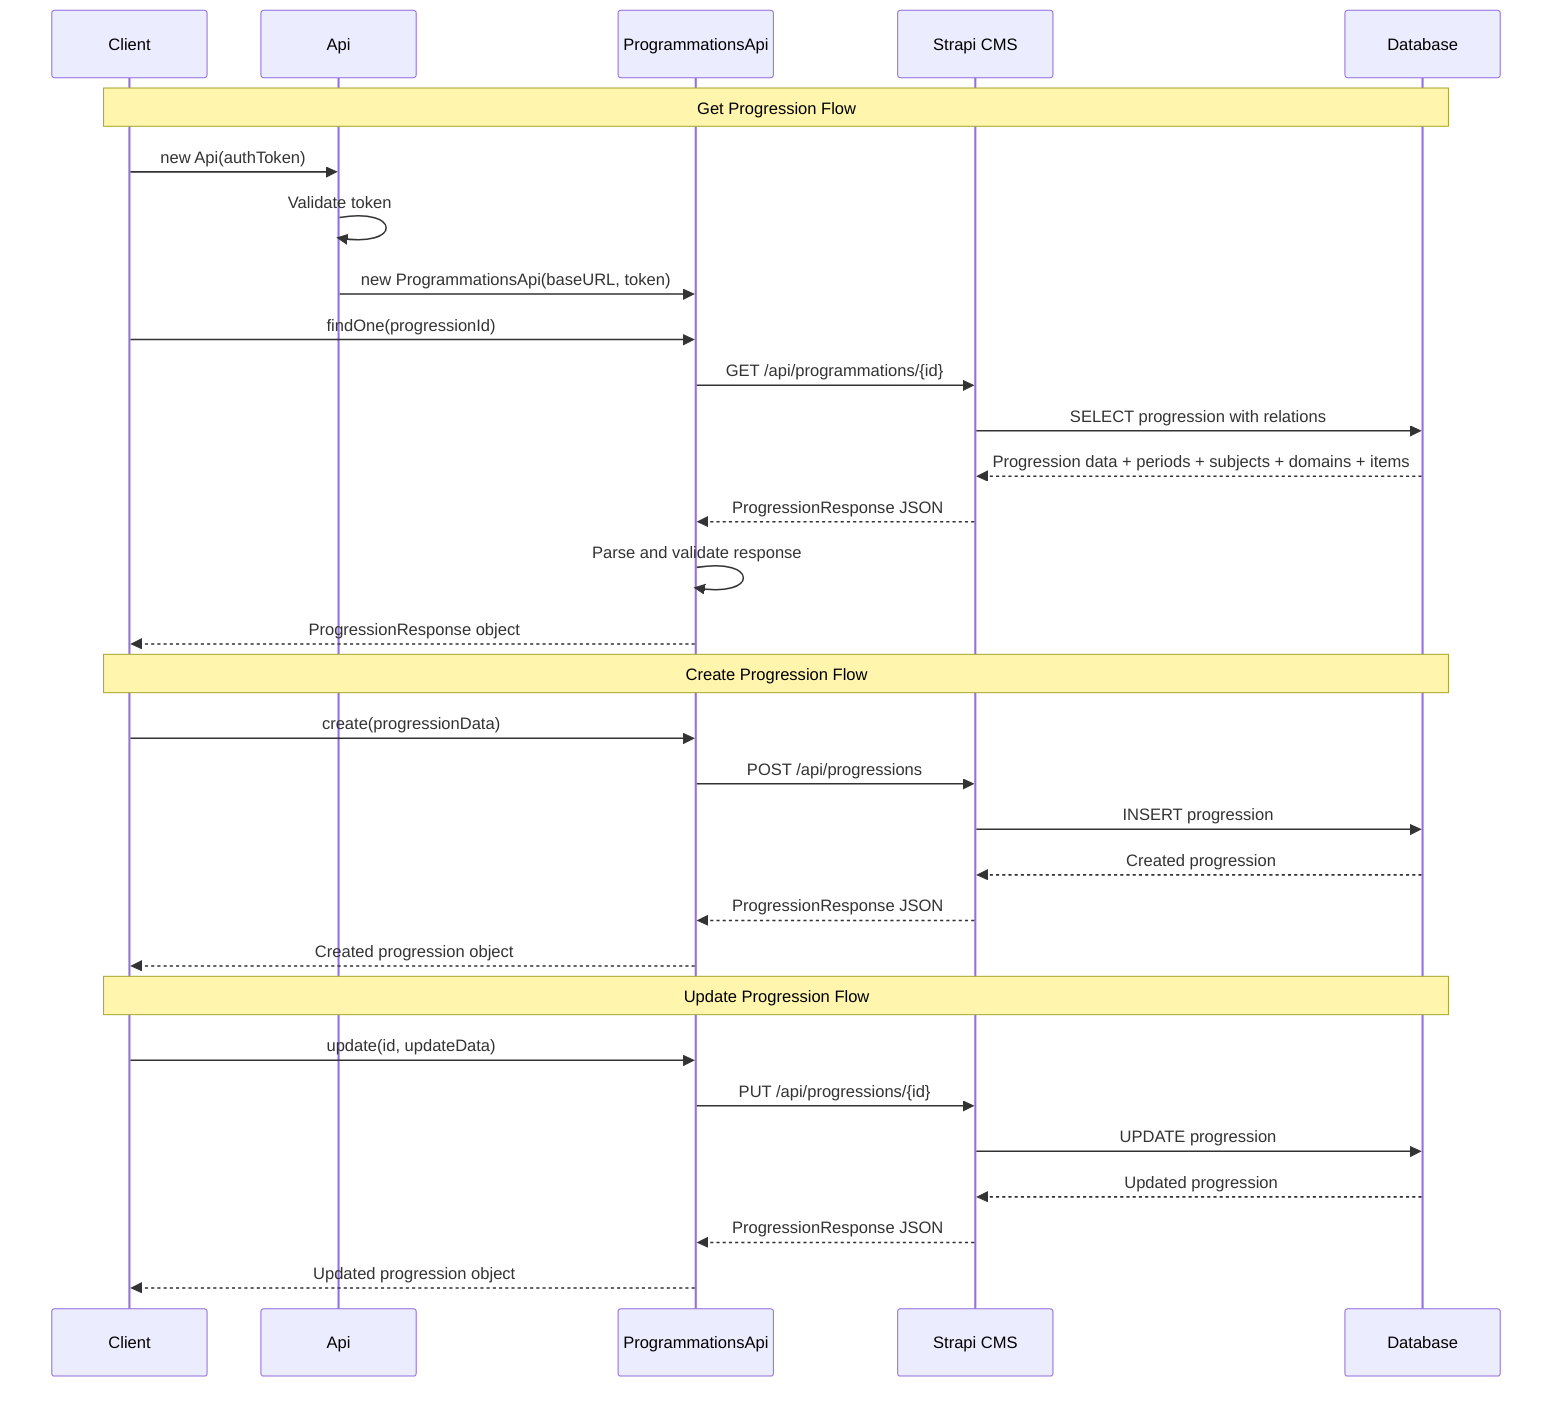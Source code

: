 sequenceDiagram
    participant C as Client
    participant A as Api
    participant P as ProgrammationsApi
    participant S as Strapi CMS
    participant DB as Database

    Note over C,DB: Get Progression Flow
    
    C->>A: new Api(authToken)
    A->>A: Validate token
    A->>P: new ProgrammationsApi(baseURL, token)
    
    C->>P: findOne(progressionId)
    P->>S: GET /api/programmations/{id}
    S->>DB: SELECT progression with relations
    DB-->>S: Progression data + periods + subjects + domains + items
    S-->>P: ProgressionResponse JSON
    P->>P: Parse and validate response
    P-->>C: ProgressionResponse object

    Note over C,DB: Create Progression Flow
    
    C->>P: create(progressionData)
    P->>S: POST /api/progressions
    S->>DB: INSERT progression
    DB-->>S: Created progression
    S-->>P: ProgressionResponse JSON
    P-->>C: Created progression object

    Note over C,DB: Update Progression Flow
    
    C->>P: update(id, updateData)
    P->>S: PUT /api/progressions/{id}
    S->>DB: UPDATE progression
    DB-->>S: Updated progression
    S-->>P: ProgressionResponse JSON
    P-->>C: Updated progression object
